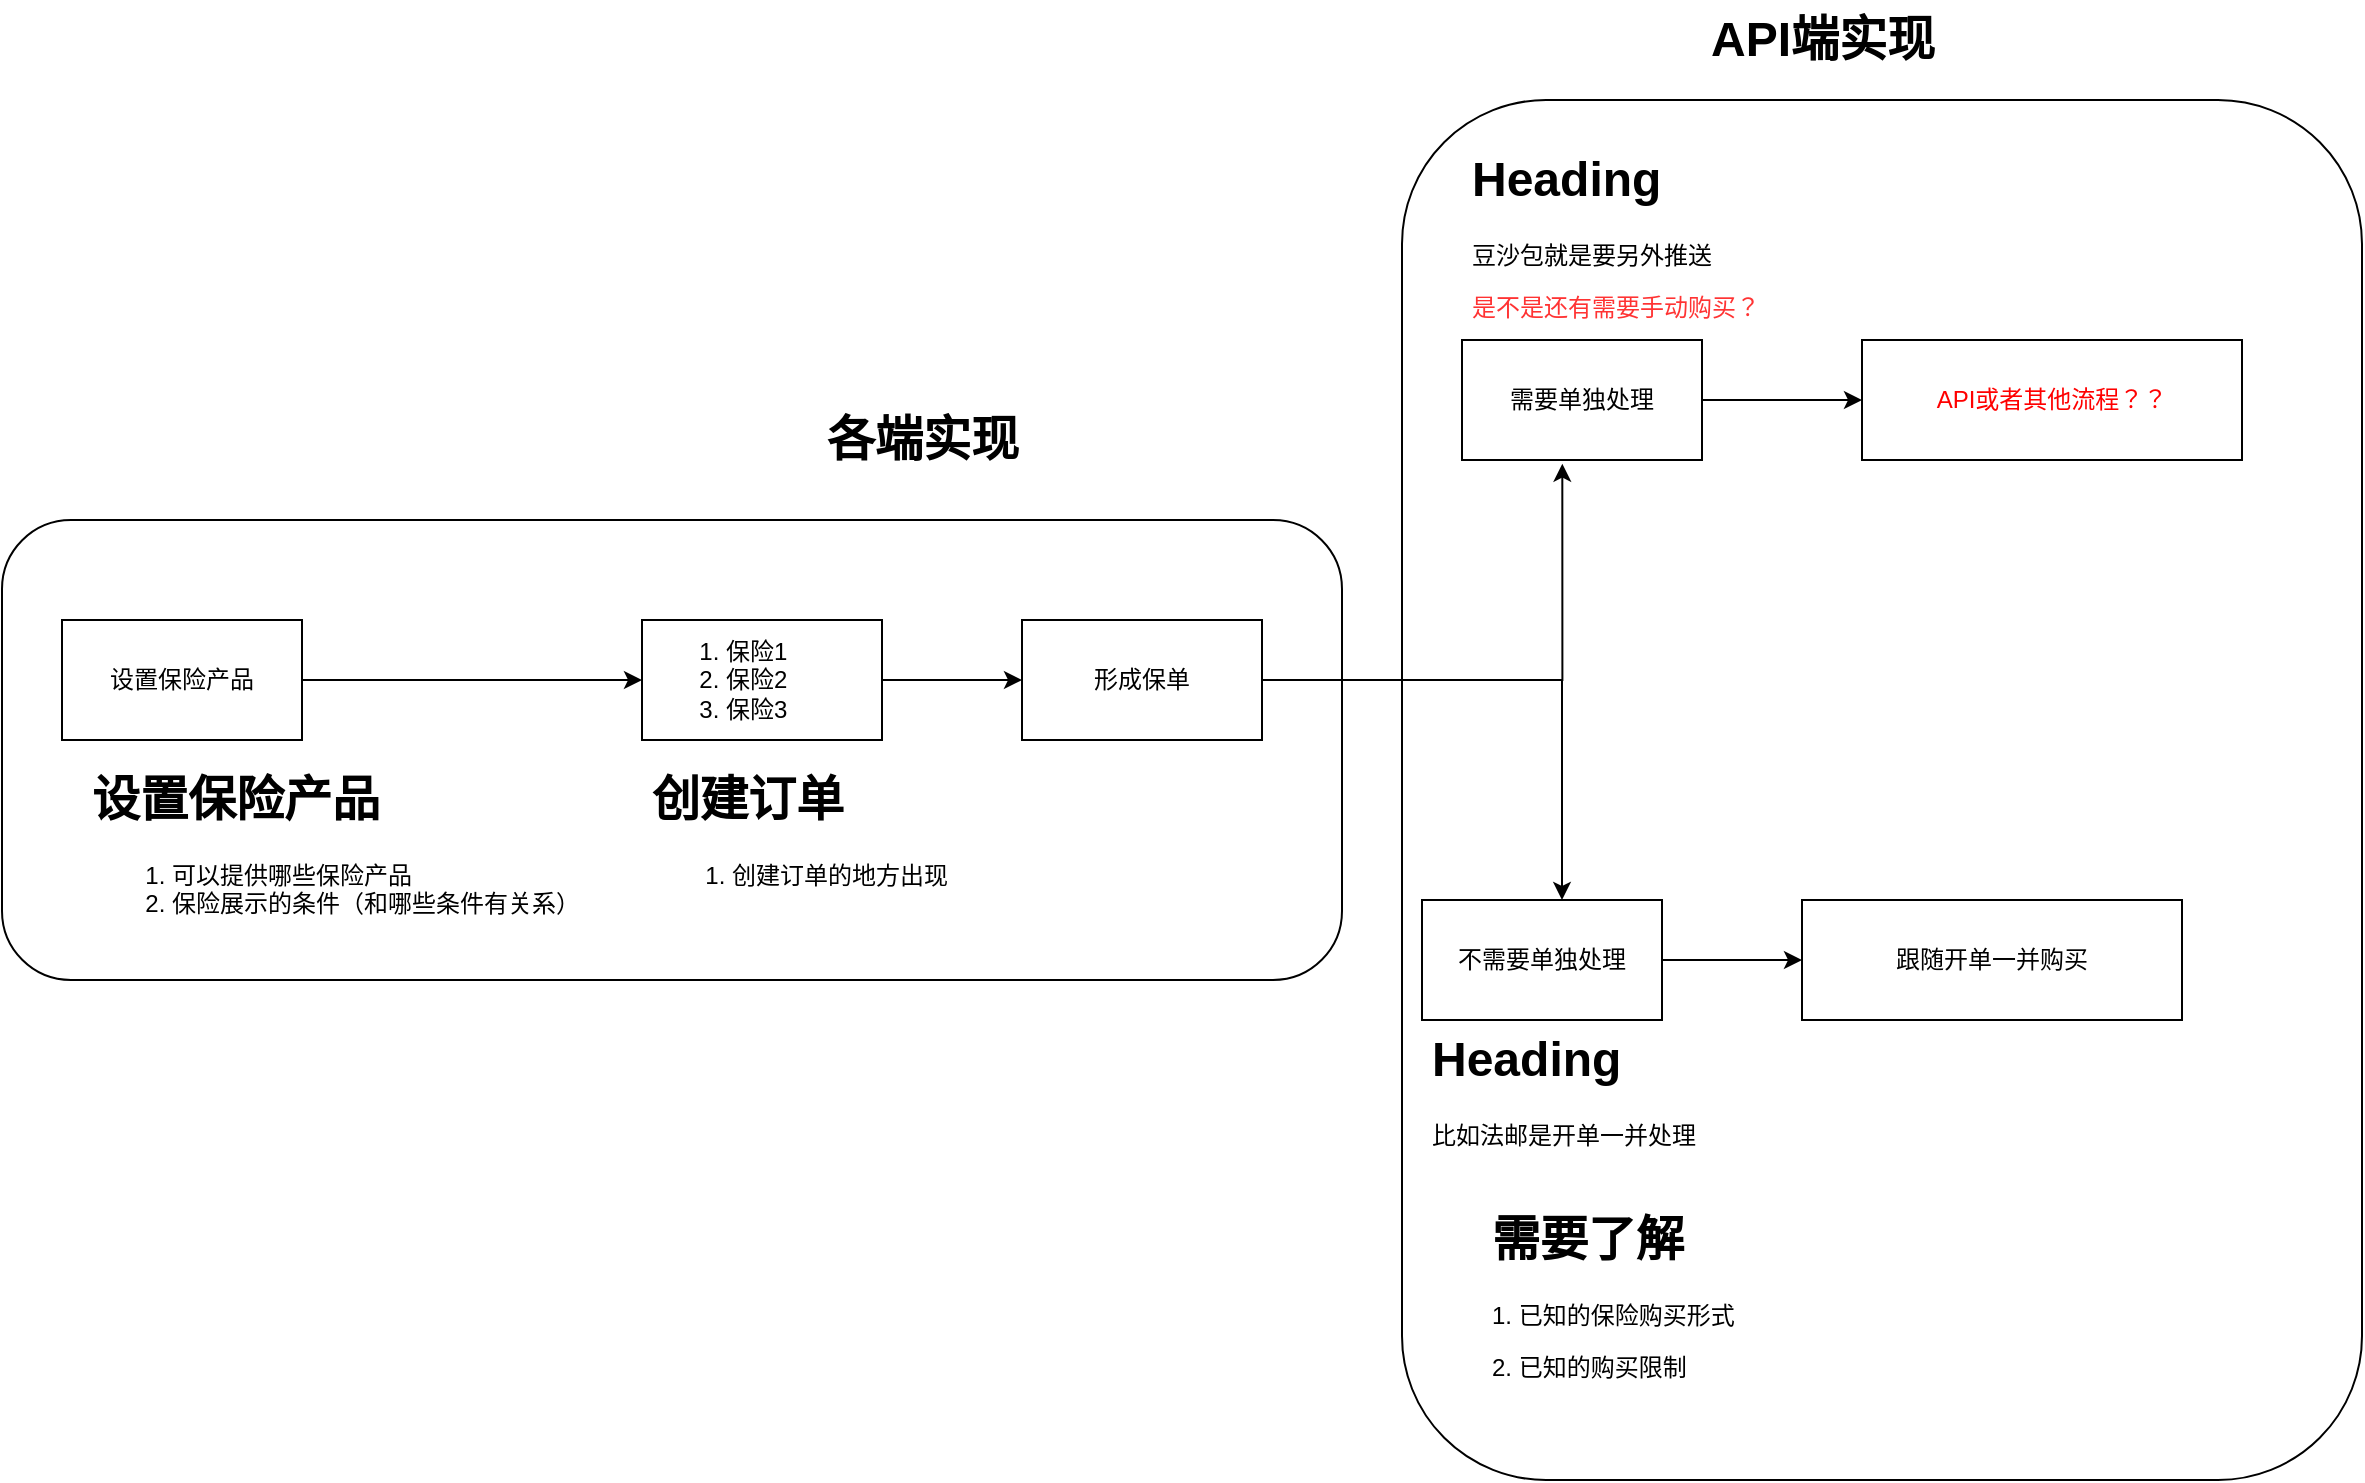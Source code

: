 <mxfile version="14.1.1" type="github">
  <diagram id="jZ9czFHUAiUfERh60Gt6" name="Page-1">
    <mxGraphModel dx="2652" dy="783" grid="1" gridSize="10" guides="1" tooltips="1" connect="1" arrows="1" fold="1" page="1" pageScale="1" pageWidth="1169" pageHeight="827" math="0" shadow="0">
      <root>
        <mxCell id="0" />
        <mxCell id="1" parent="0" />
        <mxCell id="Dq7h3NawBX1uTz7kMnC7-26" value="" style="rounded=1;whiteSpace=wrap;html=1;align=left;" vertex="1" parent="1">
          <mxGeometry x="530" y="70" width="480" height="690" as="geometry" />
        </mxCell>
        <mxCell id="Dq7h3NawBX1uTz7kMnC7-24" value="" style="rounded=1;whiteSpace=wrap;html=1;align=left;" vertex="1" parent="1">
          <mxGeometry x="-170" y="280" width="670" height="230" as="geometry" />
        </mxCell>
        <mxCell id="Dq7h3NawBX1uTz7kMnC7-8" style="edgeStyle=orthogonalEdgeStyle;rounded=0;orthogonalLoop=1;jettySize=auto;html=1;" edge="1" parent="1" source="Dq7h3NawBX1uTz7kMnC7-20" target="Dq7h3NawBX1uTz7kMnC7-10">
          <mxGeometry relative="1" as="geometry">
            <mxPoint x="690" y="450" as="targetPoint" />
            <mxPoint x="400" y="370" as="sourcePoint" />
            <Array as="points">
              <mxPoint x="610" y="360" />
            </Array>
          </mxGeometry>
        </mxCell>
        <mxCell id="Dq7h3NawBX1uTz7kMnC7-6" value="&lt;h1&gt;创建订单&lt;/h1&gt;&lt;p&gt;&lt;/p&gt;&lt;ol&gt;&lt;li&gt;创建订单的地方出现&lt;/li&gt;&lt;/ol&gt;&lt;p&gt;&lt;/p&gt;" style="text;html=1;strokeColor=none;fillColor=none;spacing=5;spacingTop=-20;whiteSpace=wrap;overflow=hidden;rounded=0;" vertex="1" parent="1">
          <mxGeometry x="150" y="400" width="260" height="120" as="geometry" />
        </mxCell>
        <mxCell id="Dq7h3NawBX1uTz7kMnC7-11" style="edgeStyle=orthogonalEdgeStyle;rounded=0;orthogonalLoop=1;jettySize=auto;html=1;" edge="1" parent="1" source="Dq7h3NawBX1uTz7kMnC7-9" target="Dq7h3NawBX1uTz7kMnC7-13">
          <mxGeometry relative="1" as="geometry">
            <mxPoint x="760" y="250" as="targetPoint" />
          </mxGeometry>
        </mxCell>
        <mxCell id="Dq7h3NawBX1uTz7kMnC7-9" value="需要单独处理" style="rounded=0;whiteSpace=wrap;html=1;" vertex="1" parent="1">
          <mxGeometry x="560" y="190" width="120" height="60" as="geometry" />
        </mxCell>
        <mxCell id="Dq7h3NawBX1uTz7kMnC7-12" style="edgeStyle=orthogonalEdgeStyle;rounded=0;orthogonalLoop=1;jettySize=auto;html=1;" edge="1" parent="1" source="Dq7h3NawBX1uTz7kMnC7-10" target="Dq7h3NawBX1uTz7kMnC7-17">
          <mxGeometry relative="1" as="geometry">
            <mxPoint x="730" y="500" as="targetPoint" />
          </mxGeometry>
        </mxCell>
        <mxCell id="Dq7h3NawBX1uTz7kMnC7-10" value="不需要单独处理" style="rounded=0;whiteSpace=wrap;html=1;" vertex="1" parent="1">
          <mxGeometry x="540" y="470" width="120" height="60" as="geometry" />
        </mxCell>
        <mxCell id="Dq7h3NawBX1uTz7kMnC7-13" value="&lt;font color=&quot;#ff0000&quot;&gt;API或者其他流程？？&lt;/font&gt;" style="rounded=0;whiteSpace=wrap;html=1;" vertex="1" parent="1">
          <mxGeometry x="760" y="190" width="190" height="60" as="geometry" />
        </mxCell>
        <mxCell id="Dq7h3NawBX1uTz7kMnC7-14" value="&lt;h1&gt;Heading&lt;/h1&gt;&lt;p&gt;比如法邮是开单一并处理&lt;/p&gt;" style="text;html=1;strokeColor=none;fillColor=none;spacing=5;spacingTop=-20;whiteSpace=wrap;overflow=hidden;rounded=0;" vertex="1" parent="1">
          <mxGeometry x="540" y="530" width="190" height="120" as="geometry" />
        </mxCell>
        <mxCell id="Dq7h3NawBX1uTz7kMnC7-15" value="&lt;h1&gt;Heading&lt;/h1&gt;&lt;p&gt;豆沙包就是要另外推送&lt;/p&gt;&lt;p&gt;&lt;font color=&quot;#ff3333&quot;&gt;是不是还有需要手动购买？&lt;/font&gt;&lt;/p&gt;" style="text;html=1;strokeColor=none;fillColor=none;spacing=5;spacingTop=-20;whiteSpace=wrap;overflow=hidden;rounded=0;" vertex="1" parent="1">
          <mxGeometry x="560" y="90" width="190" height="120" as="geometry" />
        </mxCell>
        <mxCell id="Dq7h3NawBX1uTz7kMnC7-17" value="跟随开单一并购买" style="rounded=0;whiteSpace=wrap;html=1;" vertex="1" parent="1">
          <mxGeometry x="730" y="470" width="190" height="60" as="geometry" />
        </mxCell>
        <mxCell id="Dq7h3NawBX1uTz7kMnC7-19" style="edgeStyle=orthogonalEdgeStyle;rounded=0;orthogonalLoop=1;jettySize=auto;html=1;" edge="1" parent="1" source="Dq7h3NawBX1uTz7kMnC7-18" target="Dq7h3NawBX1uTz7kMnC7-20">
          <mxGeometry relative="1" as="geometry">
            <mxPoint x="400" y="360" as="targetPoint" />
          </mxGeometry>
        </mxCell>
        <mxCell id="Dq7h3NawBX1uTz7kMnC7-18" value="&lt;ol style=&quot;&quot;&gt;&lt;li&gt;保险1&lt;/li&gt;&lt;li&gt;保险2&lt;/li&gt;&lt;li&gt;保险3&lt;/li&gt;&lt;/ol&gt;" style="rounded=0;whiteSpace=wrap;html=1;align=left;" vertex="1" parent="1">
          <mxGeometry x="150" y="330" width="120" height="60" as="geometry" />
        </mxCell>
        <mxCell id="Dq7h3NawBX1uTz7kMnC7-25" style="edgeStyle=orthogonalEdgeStyle;rounded=0;orthogonalLoop=1;jettySize=auto;html=1;entryX=0.418;entryY=1.031;entryDx=0;entryDy=0;entryPerimeter=0;" edge="1" parent="1" source="Dq7h3NawBX1uTz7kMnC7-20" target="Dq7h3NawBX1uTz7kMnC7-9">
          <mxGeometry relative="1" as="geometry" />
        </mxCell>
        <mxCell id="Dq7h3NawBX1uTz7kMnC7-20" value="形成保单" style="rounded=0;whiteSpace=wrap;html=1;" vertex="1" parent="1">
          <mxGeometry x="340" y="330" width="120" height="60" as="geometry" />
        </mxCell>
        <mxCell id="Dq7h3NawBX1uTz7kMnC7-21" value="&lt;h1&gt;需要了解&lt;/h1&gt;&lt;p&gt;1. 已知的保险购买形式&lt;/p&gt;&lt;p&gt;2. 已知的购买限制&lt;/p&gt;" style="text;html=1;strokeColor=none;fillColor=none;spacing=5;spacingTop=-20;whiteSpace=wrap;overflow=hidden;rounded=0;align=left;" vertex="1" parent="1">
          <mxGeometry x="570" y="620" width="190" height="120" as="geometry" />
        </mxCell>
        <mxCell id="Dq7h3NawBX1uTz7kMnC7-22" value="各端实现" style="text;strokeColor=none;fillColor=none;html=1;fontSize=24;fontStyle=1;verticalAlign=middle;align=center;" vertex="1" parent="1">
          <mxGeometry x="240" y="220" width="100" height="40" as="geometry" />
        </mxCell>
        <mxCell id="Dq7h3NawBX1uTz7kMnC7-27" value="API端实现" style="text;strokeColor=none;fillColor=none;html=1;fontSize=24;fontStyle=1;verticalAlign=middle;align=center;" vertex="1" parent="1">
          <mxGeometry x="690" y="20" width="100" height="40" as="geometry" />
        </mxCell>
        <mxCell id="Dq7h3NawBX1uTz7kMnC7-33" style="edgeStyle=orthogonalEdgeStyle;rounded=0;orthogonalLoop=1;jettySize=auto;html=1;" edge="1" parent="1" source="Dq7h3NawBX1uTz7kMnC7-31" target="Dq7h3NawBX1uTz7kMnC7-18">
          <mxGeometry relative="1" as="geometry" />
        </mxCell>
        <mxCell id="Dq7h3NawBX1uTz7kMnC7-31" value="设置保险产品" style="rounded=0;whiteSpace=wrap;html=1;" vertex="1" parent="1">
          <mxGeometry x="-140" y="330" width="120" height="60" as="geometry" />
        </mxCell>
        <mxCell id="Dq7h3NawBX1uTz7kMnC7-34" value="&lt;h1&gt;设置保险产品&lt;/h1&gt;&lt;p&gt;&lt;/p&gt;&lt;ol&gt;&lt;li&gt;可以提供哪些保险产品&lt;/li&gt;&lt;li&gt;保险展示的条件（和哪些条件有关系）&lt;/li&gt;&lt;/ol&gt;&lt;p&gt;&lt;/p&gt;" style="text;html=1;strokeColor=none;fillColor=none;spacing=5;spacingTop=-20;whiteSpace=wrap;overflow=hidden;rounded=0;" vertex="1" parent="1">
          <mxGeometry x="-130" y="400" width="260" height="120" as="geometry" />
        </mxCell>
      </root>
    </mxGraphModel>
  </diagram>
</mxfile>
